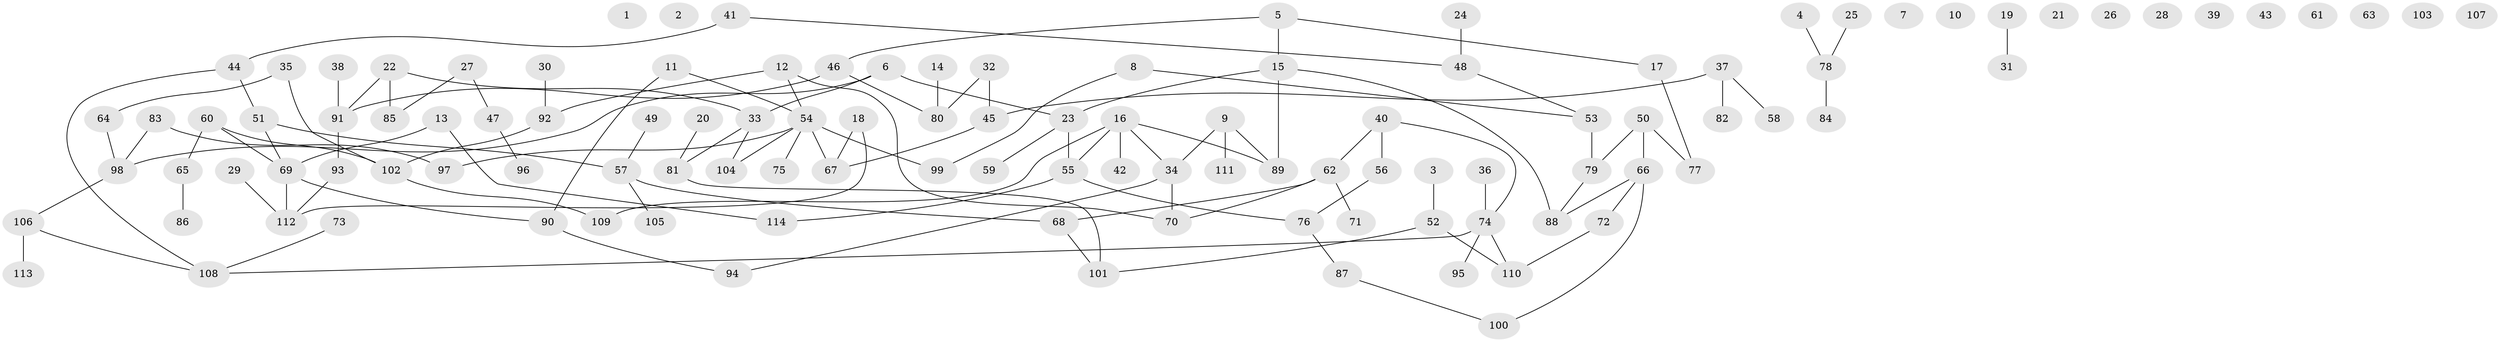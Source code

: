 // Generated by graph-tools (version 1.1) at 2025/00/03/09/25 03:00:42]
// undirected, 114 vertices, 123 edges
graph export_dot {
graph [start="1"]
  node [color=gray90,style=filled];
  1;
  2;
  3;
  4;
  5;
  6;
  7;
  8;
  9;
  10;
  11;
  12;
  13;
  14;
  15;
  16;
  17;
  18;
  19;
  20;
  21;
  22;
  23;
  24;
  25;
  26;
  27;
  28;
  29;
  30;
  31;
  32;
  33;
  34;
  35;
  36;
  37;
  38;
  39;
  40;
  41;
  42;
  43;
  44;
  45;
  46;
  47;
  48;
  49;
  50;
  51;
  52;
  53;
  54;
  55;
  56;
  57;
  58;
  59;
  60;
  61;
  62;
  63;
  64;
  65;
  66;
  67;
  68;
  69;
  70;
  71;
  72;
  73;
  74;
  75;
  76;
  77;
  78;
  79;
  80;
  81;
  82;
  83;
  84;
  85;
  86;
  87;
  88;
  89;
  90;
  91;
  92;
  93;
  94;
  95;
  96;
  97;
  98;
  99;
  100;
  101;
  102;
  103;
  104;
  105;
  106;
  107;
  108;
  109;
  110;
  111;
  112;
  113;
  114;
  3 -- 52;
  4 -- 78;
  5 -- 15;
  5 -- 17;
  5 -- 46;
  6 -- 23;
  6 -- 33;
  6 -- 98;
  8 -- 53;
  8 -- 99;
  9 -- 34;
  9 -- 89;
  9 -- 111;
  11 -- 54;
  11 -- 90;
  12 -- 54;
  12 -- 70;
  12 -- 92;
  13 -- 69;
  13 -- 114;
  14 -- 80;
  15 -- 23;
  15 -- 88;
  15 -- 89;
  16 -- 34;
  16 -- 42;
  16 -- 55;
  16 -- 89;
  16 -- 109;
  17 -- 77;
  18 -- 67;
  18 -- 112;
  19 -- 31;
  20 -- 81;
  22 -- 33;
  22 -- 85;
  22 -- 91;
  23 -- 55;
  23 -- 59;
  24 -- 48;
  25 -- 78;
  27 -- 47;
  27 -- 85;
  29 -- 112;
  30 -- 92;
  32 -- 45;
  32 -- 80;
  33 -- 81;
  33 -- 104;
  34 -- 70;
  34 -- 94;
  35 -- 64;
  35 -- 102;
  36 -- 74;
  37 -- 45;
  37 -- 58;
  37 -- 82;
  38 -- 91;
  40 -- 56;
  40 -- 62;
  40 -- 74;
  41 -- 44;
  41 -- 48;
  44 -- 51;
  44 -- 108;
  45 -- 67;
  46 -- 80;
  46 -- 91;
  47 -- 96;
  48 -- 53;
  49 -- 57;
  50 -- 66;
  50 -- 77;
  50 -- 79;
  51 -- 57;
  51 -- 69;
  52 -- 101;
  52 -- 110;
  53 -- 79;
  54 -- 67;
  54 -- 75;
  54 -- 97;
  54 -- 99;
  54 -- 104;
  55 -- 76;
  55 -- 114;
  56 -- 76;
  57 -- 68;
  57 -- 105;
  60 -- 65;
  60 -- 69;
  60 -- 102;
  62 -- 68;
  62 -- 70;
  62 -- 71;
  64 -- 98;
  65 -- 86;
  66 -- 72;
  66 -- 88;
  66 -- 100;
  68 -- 101;
  69 -- 90;
  69 -- 112;
  72 -- 110;
  73 -- 108;
  74 -- 95;
  74 -- 108;
  74 -- 110;
  76 -- 87;
  78 -- 84;
  79 -- 88;
  81 -- 101;
  83 -- 97;
  83 -- 98;
  87 -- 100;
  90 -- 94;
  91 -- 93;
  92 -- 102;
  93 -- 112;
  98 -- 106;
  102 -- 109;
  106 -- 108;
  106 -- 113;
}
